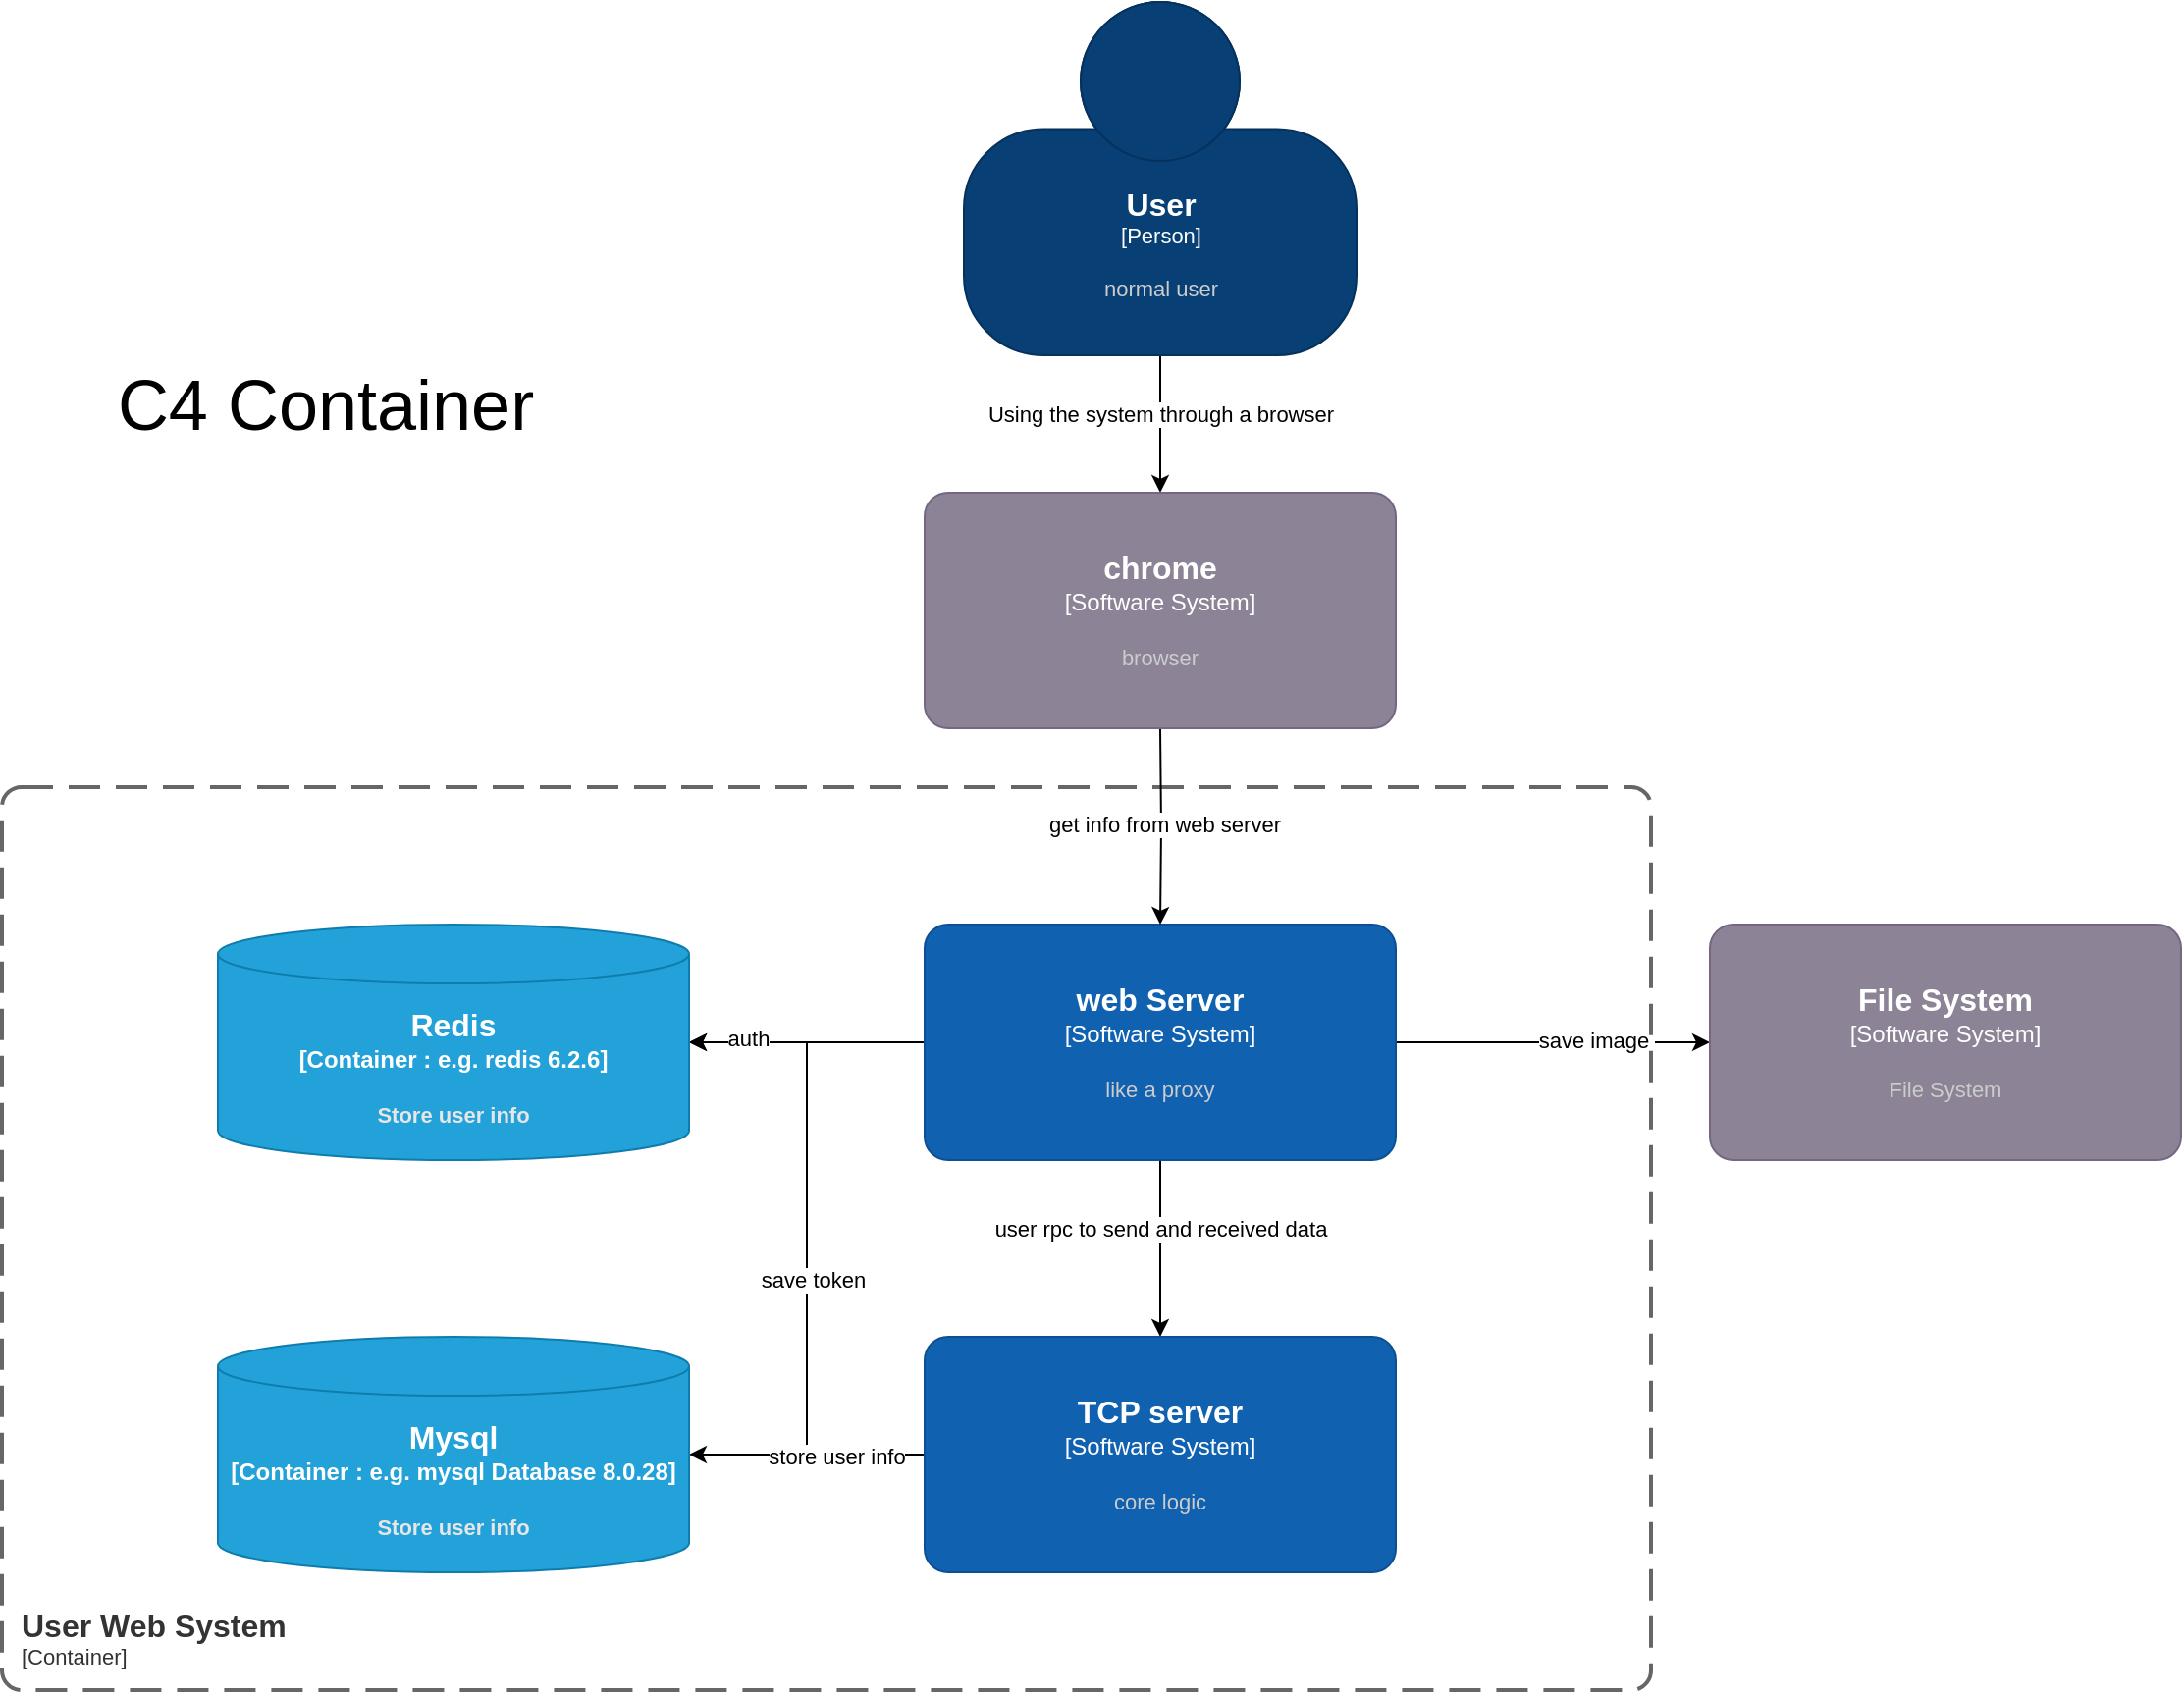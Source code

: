 <mxfile version="16.5.6" type="github">
  <diagram id="zzds6Kp185NoCfkkMVd4" name="Page-1">
    <mxGraphModel dx="3031" dy="1232" grid="1" gridSize="10" guides="1" tooltips="1" connect="1" arrows="1" fold="1" page="1" pageScale="1" pageWidth="1300" pageHeight="300" math="0" shadow="0">
      <root>
        <mxCell id="0" />
        <mxCell id="1" parent="0" />
        <mxCell id="vfDE0F-g4eyqGm4I5YMs-4" style="edgeStyle=orthogonalEdgeStyle;rounded=0;orthogonalLoop=1;jettySize=auto;html=1;exitX=0.5;exitY=1;exitDx=0;exitDy=0;exitPerimeter=0;" parent="1" source="vfDE0F-g4eyqGm4I5YMs-1" edge="1">
          <mxGeometry relative="1" as="geometry">
            <mxPoint x="-640" y="-30" as="targetPoint" />
          </mxGeometry>
        </mxCell>
        <mxCell id="vfDE0F-g4eyqGm4I5YMs-5" value="Using the system through a browser" style="edgeLabel;html=1;align=center;verticalAlign=middle;resizable=0;points=[];" parent="vfDE0F-g4eyqGm4I5YMs-4" vertex="1" connectable="0">
          <mxGeometry x="-0.345" relative="1" as="geometry">
            <mxPoint y="7" as="offset" />
          </mxGeometry>
        </mxCell>
        <object placeholders="1" c4Name="User" c4Type="Person" c4Description="normal user" label="&lt;font style=&quot;font-size: 16px&quot;&gt;&lt;b&gt;%c4Name%&lt;/b&gt;&lt;/font&gt;&lt;div&gt;[%c4Type%]&lt;/div&gt;&lt;br&gt;&lt;div&gt;&lt;font style=&quot;font-size: 11px&quot;&gt;&lt;font color=&quot;#cccccc&quot;&gt;%c4Description%&lt;/font&gt;&lt;/div&gt;" user_name="unique name" nick_name="Probably an emoji" id="vfDE0F-g4eyqGm4I5YMs-1">
          <mxCell style="html=1;fontSize=11;dashed=0;whitespace=wrap;fillColor=#083F75;strokeColor=#06315C;fontColor=#ffffff;shape=mxgraph.c4.person2;align=center;metaEdit=1;points=[[0.5,0,0],[1,0.5,0],[1,0.75,0],[0.75,1,0],[0.5,1,0],[0.25,1,0],[0,0.75,0],[0,0.5,0]];resizable=0;" parent="1" vertex="1">
            <mxGeometry x="-740" y="-280" width="200" height="180" as="geometry" />
          </mxCell>
        </object>
        <mxCell id="vfDE0F-g4eyqGm4I5YMs-6" style="edgeStyle=orthogonalEdgeStyle;rounded=0;orthogonalLoop=1;jettySize=auto;html=1;exitX=1;exitY=0.5;exitDx=0;exitDy=0;exitPerimeter=0;" parent="1" source="vfDE0F-g4eyqGm4I5YMs-2" target="vfDE0F-g4eyqGm4I5YMs-3" edge="1">
          <mxGeometry relative="1" as="geometry" />
        </mxCell>
        <mxCell id="vfDE0F-g4eyqGm4I5YMs-7" value="save image&amp;nbsp;" style="edgeLabel;html=1;align=center;verticalAlign=middle;resizable=0;points=[];" parent="vfDE0F-g4eyqGm4I5YMs-6" vertex="1" connectable="0">
          <mxGeometry x="0.273" y="1" relative="1" as="geometry">
            <mxPoint as="offset" />
          </mxGeometry>
        </mxCell>
        <mxCell id="uZVGPSyZh_uzpjAD8-Zd-5" style="edgeStyle=orthogonalEdgeStyle;rounded=0;orthogonalLoop=1;jettySize=auto;html=1;exitX=0;exitY=0.5;exitDx=0;exitDy=0;exitPerimeter=0;entryX=1;entryY=0.5;entryDx=0;entryDy=0;entryPerimeter=0;" parent="1" source="vfDE0F-g4eyqGm4I5YMs-2" target="uZVGPSyZh_uzpjAD8-Zd-4" edge="1">
          <mxGeometry relative="1" as="geometry" />
        </mxCell>
        <mxCell id="uZVGPSyZh_uzpjAD8-Zd-14" style="edgeStyle=orthogonalEdgeStyle;rounded=0;orthogonalLoop=1;jettySize=auto;html=1;exitX=0.5;exitY=1;exitDx=0;exitDy=0;exitPerimeter=0;" parent="1" source="vfDE0F-g4eyqGm4I5YMs-2" target="uZVGPSyZh_uzpjAD8-Zd-2" edge="1">
          <mxGeometry relative="1" as="geometry" />
        </mxCell>
        <mxCell id="uZVGPSyZh_uzpjAD8-Zd-15" value="user rpc to send and received data" style="edgeLabel;html=1;align=center;verticalAlign=middle;resizable=0;points=[];" parent="uZVGPSyZh_uzpjAD8-Zd-14" vertex="1" connectable="0">
          <mxGeometry x="-0.222" relative="1" as="geometry">
            <mxPoint as="offset" />
          </mxGeometry>
        </mxCell>
        <object placeholders="1" c4Name="web Server" c4Type="Software System" c4Description="like a proxy" label="&lt;font style=&quot;font-size: 16px&quot;&gt;&lt;b&gt;%c4Name%&lt;/b&gt;&lt;/font&gt;&lt;div&gt;[%c4Type%]&lt;/div&gt;&lt;br&gt;&lt;div&gt;&lt;font style=&quot;font-size: 11px&quot;&gt;&lt;font color=&quot;#cccccc&quot;&gt;%c4Description%&lt;/font&gt;&lt;/div&gt;" id="vfDE0F-g4eyqGm4I5YMs-2">
          <mxCell style="rounded=1;whiteSpace=wrap;html=1;labelBackgroundColor=none;fillColor=#1061B0;fontColor=#ffffff;align=center;arcSize=10;strokeColor=#0D5091;metaEdit=1;resizable=0;points=[[0.25,0,0],[0.5,0,0],[0.75,0,0],[1,0.25,0],[1,0.5,0],[1,0.75,0],[0.75,1,0],[0.5,1,0],[0.25,1,0],[0,0.75,0],[0,0.5,0],[0,0.25,0]];" parent="1" vertex="1">
            <mxGeometry x="-760" y="190" width="240" height="120" as="geometry" />
          </mxCell>
        </object>
        <object placeholders="1" c4Name="File System" c4Type="Software System" c4Description="File System" label="&lt;font style=&quot;font-size: 16px&quot;&gt;&lt;b&gt;%c4Name%&lt;/b&gt;&lt;/font&gt;&lt;div&gt;[%c4Type%]&lt;/div&gt;&lt;br&gt;&lt;div&gt;&lt;font style=&quot;font-size: 11px&quot;&gt;&lt;font color=&quot;#cccccc&quot;&gt;%c4Description%&lt;/font&gt;&lt;/div&gt;" id="vfDE0F-g4eyqGm4I5YMs-3">
          <mxCell style="rounded=1;whiteSpace=wrap;html=1;labelBackgroundColor=none;fillColor=#8C8496;fontColor=#ffffff;align=center;arcSize=10;strokeColor=#736782;metaEdit=1;resizable=0;points=[[0.25,0,0],[0.5,0,0],[0.75,0,0],[1,0.25,0],[1,0.5,0],[1,0.75,0],[0.75,1,0],[0.5,1,0],[0.25,1,0],[0,0.75,0],[0,0.5,0],[0,0.25,0]];" parent="1" vertex="1">
            <mxGeometry x="-360" y="190" width="240" height="120" as="geometry" />
          </mxCell>
        </object>
        <mxCell id="vfDE0F-g4eyqGm4I5YMs-8" value="&lt;font style=&quot;font-size: 36px&quot;&gt;C4 Container&lt;/font&gt;" style="text;html=1;strokeColor=none;fillColor=none;align=center;verticalAlign=middle;whiteSpace=wrap;rounded=0;" parent="1" vertex="1">
          <mxGeometry x="-1180" y="-90" width="230" height="30" as="geometry" />
        </mxCell>
        <object placeholders="1" c4Name="User Web System" c4Type="ContainerScopeBoundary" c4Application="Container" label="&lt;font style=&quot;font-size: 16px&quot;&gt;&lt;b&gt;&lt;div style=&quot;text-align: left&quot;&gt;%c4Name%&lt;/div&gt;&lt;/b&gt;&lt;/font&gt;&lt;div style=&quot;text-align: left&quot;&gt;[%c4Application%]&lt;/div&gt;" id="uZVGPSyZh_uzpjAD8-Zd-1">
          <mxCell style="rounded=1;fontSize=11;whiteSpace=wrap;html=1;dashed=1;arcSize=20;fillColor=none;strokeColor=#666666;fontColor=#333333;labelBackgroundColor=none;align=left;verticalAlign=bottom;labelBorderColor=none;spacingTop=0;spacing=10;dashPattern=8 4;metaEdit=1;rotatable=0;perimeter=rectanglePerimeter;noLabel=0;labelPadding=0;allowArrows=0;connectable=0;expand=0;recursiveResize=0;editable=1;pointerEvents=0;absoluteArcSize=1;points=[[0.25,0,0],[0.5,0,0],[0.75,0,0],[1,0.25,0],[1,0.5,0],[1,0.75,0],[0.75,1,0],[0.5,1,0],[0.25,1,0],[0,0.75,0],[0,0.5,0],[0,0.25,0]];strokeWidth=2;" parent="1" vertex="1">
            <mxGeometry x="-1230" y="120" width="840" height="460" as="geometry" />
          </mxCell>
        </object>
        <mxCell id="uZVGPSyZh_uzpjAD8-Zd-6" style="edgeStyle=orthogonalEdgeStyle;rounded=0;orthogonalLoop=1;jettySize=auto;html=1;exitX=0;exitY=0.5;exitDx=0;exitDy=0;exitPerimeter=0;entryX=1;entryY=0.5;entryDx=0;entryDy=0;entryPerimeter=0;" parent="1" source="uZVGPSyZh_uzpjAD8-Zd-2" target="uZVGPSyZh_uzpjAD8-Zd-3" edge="1">
          <mxGeometry relative="1" as="geometry" />
        </mxCell>
        <mxCell id="uZVGPSyZh_uzpjAD8-Zd-7" style="edgeStyle=orthogonalEdgeStyle;rounded=0;orthogonalLoop=1;jettySize=auto;html=1;exitX=0;exitY=0.5;exitDx=0;exitDy=0;exitPerimeter=0;entryX=1;entryY=0.5;entryDx=0;entryDy=0;entryPerimeter=0;" parent="1" source="uZVGPSyZh_uzpjAD8-Zd-2" target="uZVGPSyZh_uzpjAD8-Zd-4" edge="1">
          <mxGeometry relative="1" as="geometry" />
        </mxCell>
        <mxCell id="uZVGPSyZh_uzpjAD8-Zd-8" value="save token" style="edgeLabel;html=1;align=center;verticalAlign=middle;resizable=0;points=[];" parent="uZVGPSyZh_uzpjAD8-Zd-7" vertex="1" connectable="0">
          <mxGeometry x="-0.097" y="-3" relative="1" as="geometry">
            <mxPoint as="offset" />
          </mxGeometry>
        </mxCell>
        <mxCell id="uZVGPSyZh_uzpjAD8-Zd-9" value="store user info" style="edgeLabel;html=1;align=center;verticalAlign=middle;resizable=0;points=[];" parent="uZVGPSyZh_uzpjAD8-Zd-7" vertex="1" connectable="0">
          <mxGeometry x="-0.727" y="1" relative="1" as="geometry">
            <mxPoint as="offset" />
          </mxGeometry>
        </mxCell>
        <mxCell id="uZVGPSyZh_uzpjAD8-Zd-10" value="auth" style="edgeLabel;html=1;align=center;verticalAlign=middle;resizable=0;points=[];" parent="uZVGPSyZh_uzpjAD8-Zd-7" vertex="1" connectable="0">
          <mxGeometry x="0.818" y="-2" relative="1" as="geometry">
            <mxPoint as="offset" />
          </mxGeometry>
        </mxCell>
        <object placeholders="1" c4Name="TCP server" c4Type="Software System" c4Description="core logic" label="&lt;font style=&quot;font-size: 16px&quot;&gt;&lt;b&gt;%c4Name%&lt;/b&gt;&lt;/font&gt;&lt;div&gt;[%c4Type%]&lt;/div&gt;&lt;br&gt;&lt;div&gt;&lt;font style=&quot;font-size: 11px&quot;&gt;&lt;font color=&quot;#cccccc&quot;&gt;%c4Description%&lt;/font&gt;&lt;/div&gt;" id="uZVGPSyZh_uzpjAD8-Zd-2">
          <mxCell style="rounded=1;whiteSpace=wrap;html=1;labelBackgroundColor=none;fillColor=#1061B0;fontColor=#ffffff;align=center;arcSize=10;strokeColor=#0D5091;metaEdit=1;resizable=0;points=[[0.25,0,0],[0.5,0,0],[0.75,0,0],[1,0.25,0],[1,0.5,0],[1,0.75,0],[0.75,1,0],[0.5,1,0],[0.25,1,0],[0,0.75,0],[0,0.5,0],[0,0.25,0]];" parent="1" vertex="1">
            <mxGeometry x="-760" y="400" width="240" height="120" as="geometry" />
          </mxCell>
        </object>
        <object placeholders="1" c4Type="Mysql" c4Container="Container " c4Technology="e.g. mysql Database 8.0.28" c4Description="Store user info" label="&lt;font style=&quot;font-size: 16px&quot;&gt;&lt;b&gt;%c4Type%&lt;/font&gt;&lt;div&gt;[%c4Container%:&amp;nbsp;%c4Technology%]&lt;/div&gt;&lt;br&gt;&lt;div&gt;&lt;font style=&quot;font-size: 11px&quot;&gt;&lt;font color=&quot;#E6E6E6&quot;&gt;%c4Description%&lt;/font&gt;&lt;/div&gt;" id="uZVGPSyZh_uzpjAD8-Zd-3">
          <mxCell style="shape=cylinder3;size=15;whiteSpace=wrap;html=1;boundedLbl=1;rounded=0;labelBackgroundColor=none;fillColor=#23A2D9;fontSize=12;fontColor=#ffffff;align=center;strokeColor=#0E7DAD;metaEdit=1;points=[[0.5,0,0],[1,0.25,0],[1,0.5,0],[1,0.75,0],[0.5,1,0],[0,0.75,0],[0,0.5,0],[0,0.25,0]];resizable=0;" parent="1" vertex="1">
            <mxGeometry x="-1120" y="400" width="240" height="120" as="geometry" />
          </mxCell>
        </object>
        <object placeholders="1" c4Type="Redis" c4Container="Container " c4Technology="e.g. redis 6.2.6" c4Description="Store user info" label="&lt;font style=&quot;font-size: 16px&quot;&gt;&lt;b&gt;%c4Type%&lt;/font&gt;&lt;div&gt;[%c4Container%:&amp;nbsp;%c4Technology%]&lt;/div&gt;&lt;br&gt;&lt;div&gt;&lt;font style=&quot;font-size: 11px&quot;&gt;&lt;font color=&quot;#E6E6E6&quot;&gt;%c4Description%&lt;/font&gt;&lt;/div&gt;" id="uZVGPSyZh_uzpjAD8-Zd-4">
          <mxCell style="shape=cylinder3;size=15;whiteSpace=wrap;html=1;boundedLbl=1;rounded=0;labelBackgroundColor=none;fillColor=#23A2D9;fontSize=12;fontColor=#ffffff;align=center;strokeColor=#0E7DAD;metaEdit=1;points=[[0.5,0,0],[1,0.25,0],[1,0.5,0],[1,0.75,0],[0.5,1,0],[0,0.75,0],[0,0.5,0],[0,0.25,0]];resizable=0;" parent="1" vertex="1">
            <mxGeometry x="-1120" y="190" width="240" height="120" as="geometry" />
          </mxCell>
        </object>
        <mxCell id="uZVGPSyZh_uzpjAD8-Zd-12" style="edgeStyle=orthogonalEdgeStyle;rounded=0;orthogonalLoop=1;jettySize=auto;html=1;exitX=0.5;exitY=1;exitDx=0;exitDy=0;exitPerimeter=0;" parent="1" target="vfDE0F-g4eyqGm4I5YMs-2" edge="1">
          <mxGeometry relative="1" as="geometry">
            <mxPoint x="-640" y="90" as="sourcePoint" />
          </mxGeometry>
        </mxCell>
        <mxCell id="uZVGPSyZh_uzpjAD8-Zd-13" value="get info from web server" style="edgeLabel;html=1;align=center;verticalAlign=middle;resizable=0;points=[];" parent="uZVGPSyZh_uzpjAD8-Zd-12" vertex="1" connectable="0">
          <mxGeometry x="-0.029" y="1" relative="1" as="geometry">
            <mxPoint as="offset" />
          </mxGeometry>
        </mxCell>
        <object placeholders="1" c4Name="chrome" c4Type="Software System" c4Description="browser" label="&lt;font style=&quot;font-size: 16px&quot;&gt;&lt;b&gt;%c4Name%&lt;/b&gt;&lt;/font&gt;&lt;div&gt;[%c4Type%]&lt;/div&gt;&lt;br&gt;&lt;div&gt;&lt;font style=&quot;font-size: 11px&quot;&gt;&lt;font color=&quot;#cccccc&quot;&gt;%c4Description%&lt;/font&gt;&lt;/div&gt;" id="uZVGPSyZh_uzpjAD8-Zd-16">
          <mxCell style="rounded=1;whiteSpace=wrap;html=1;labelBackgroundColor=none;fillColor=#8C8496;fontColor=#ffffff;align=center;arcSize=10;strokeColor=#736782;metaEdit=1;resizable=0;points=[[0.25,0,0],[0.5,0,0],[0.75,0,0],[1,0.25,0],[1,0.5,0],[1,0.75,0],[0.75,1,0],[0.5,1,0],[0.25,1,0],[0,0.75,0],[0,0.5,0],[0,0.25,0]];" parent="1" vertex="1">
            <mxGeometry x="-760" y="-30" width="240" height="120" as="geometry" />
          </mxCell>
        </object>
      </root>
    </mxGraphModel>
  </diagram>
</mxfile>
